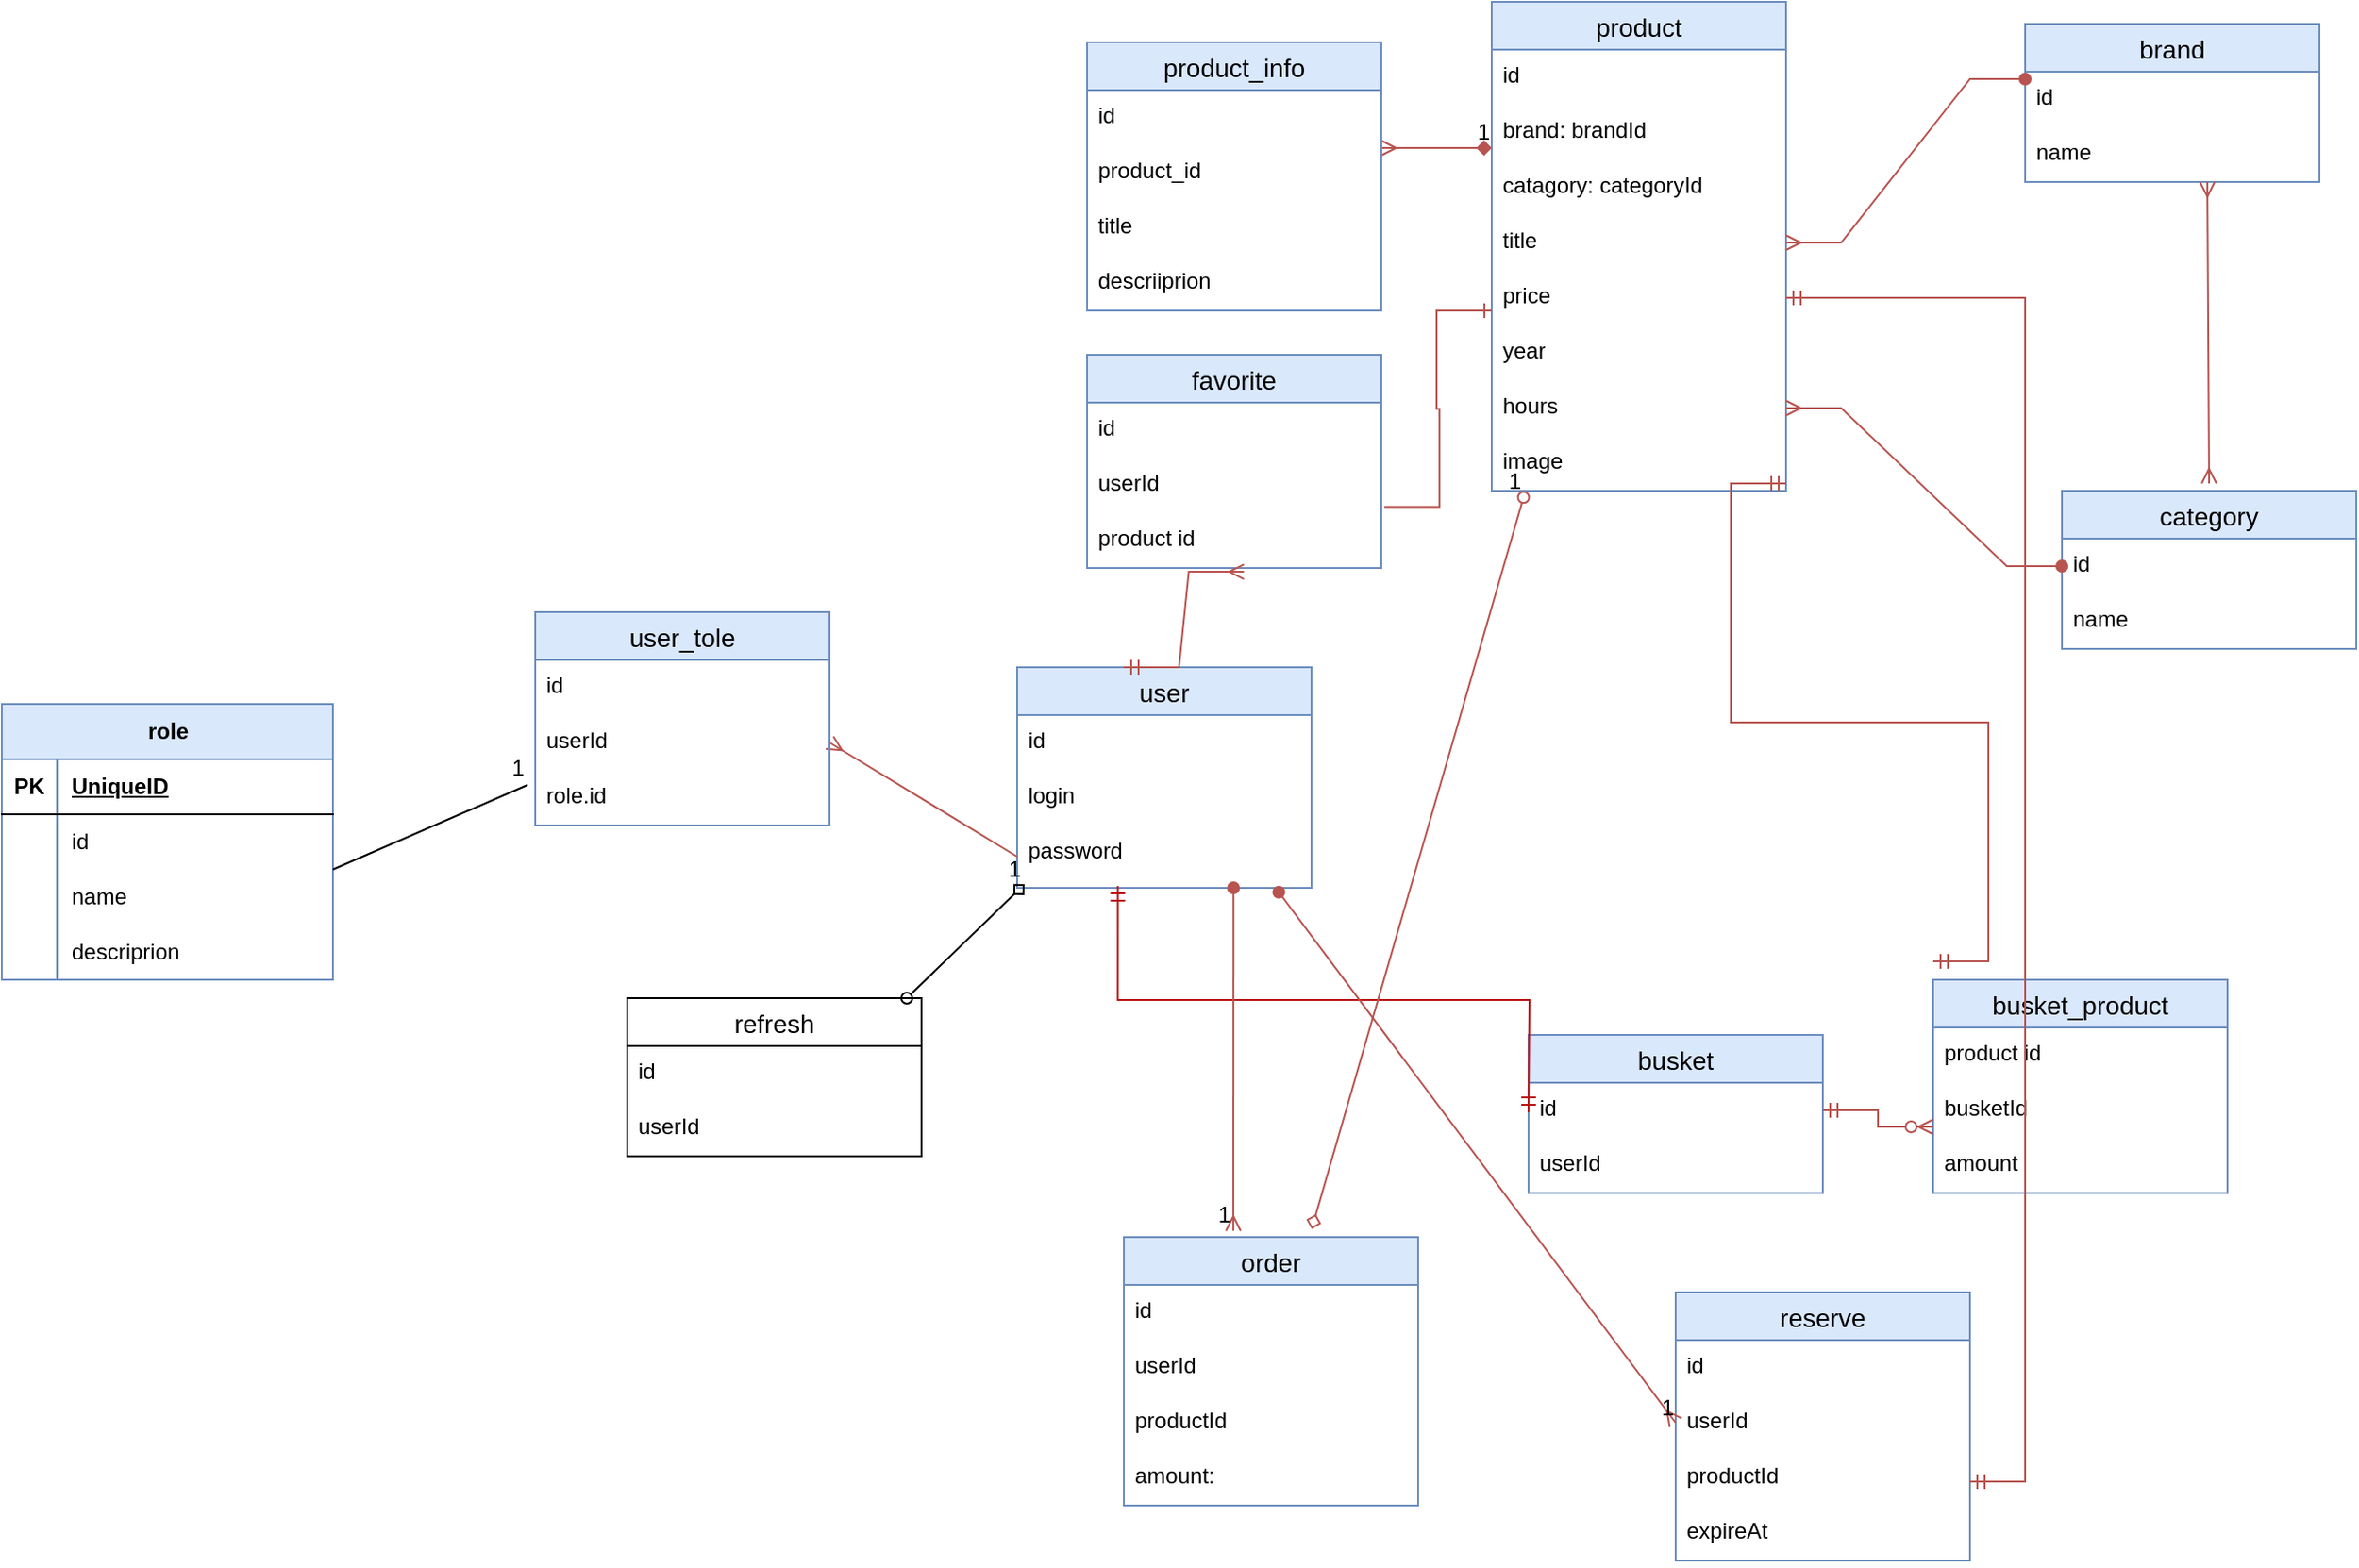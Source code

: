 <mxfile version="24.3.1" type="device">
  <diagram name="Page-1" id="EKNqSl5Tn6L0fAsmbMNE">
    <mxGraphModel dx="1707" dy="1603" grid="1" gridSize="10" guides="1" tooltips="1" connect="1" arrows="1" fold="1" page="1" pageScale="1" pageWidth="827" pageHeight="1169" math="0" shadow="0">
      <root>
        <mxCell id="0" />
        <mxCell id="1" parent="0" />
        <mxCell id="VObdQJJL5ZO1VhsStzPE-1" value="user" style="swimlane;fontStyle=0;childLayout=stackLayout;horizontal=1;startSize=26;horizontalStack=0;resizeParent=1;resizeParentMax=0;resizeLast=0;collapsible=1;marginBottom=0;align=center;fontSize=14;fillColor=#dae8fc;strokeColor=#6c8ebf;" parent="1" vertex="1">
          <mxGeometry x="12" y="10" width="160" height="120" as="geometry" />
        </mxCell>
        <mxCell id="VObdQJJL5ZO1VhsStzPE-2" value="id" style="text;strokeColor=none;fillColor=none;spacingLeft=4;spacingRight=4;overflow=hidden;rotatable=0;points=[[0,0.5],[1,0.5]];portConstraint=eastwest;fontSize=12;whiteSpace=wrap;html=1;" parent="VObdQJJL5ZO1VhsStzPE-1" vertex="1">
          <mxGeometry y="26" width="160" height="30" as="geometry" />
        </mxCell>
        <mxCell id="VObdQJJL5ZO1VhsStzPE-3" value="login" style="text;strokeColor=none;fillColor=none;spacingLeft=4;spacingRight=4;overflow=hidden;rotatable=0;points=[[0,0.5],[1,0.5]];portConstraint=eastwest;fontSize=12;whiteSpace=wrap;html=1;" parent="VObdQJJL5ZO1VhsStzPE-1" vertex="1">
          <mxGeometry y="56" width="160" height="30" as="geometry" />
        </mxCell>
        <mxCell id="VObdQJJL5ZO1VhsStzPE-5" value="&lt;div&gt;password&lt;div&gt;&lt;br&gt;&lt;/div&gt;&lt;/div&gt;" style="text;strokeColor=none;fillColor=none;spacingLeft=4;spacingRight=4;overflow=hidden;rotatable=0;points=[[0,0.5],[1,0.5]];portConstraint=eastwest;fontSize=12;whiteSpace=wrap;html=1;" parent="VObdQJJL5ZO1VhsStzPE-1" vertex="1">
          <mxGeometry y="86" width="160" height="34" as="geometry" />
        </mxCell>
        <mxCell id="VObdQJJL5ZO1VhsStzPE-8" value="role" style="shape=table;startSize=30;container=1;collapsible=1;childLayout=tableLayout;fixedRows=1;rowLines=0;fontStyle=1;align=center;resizeLast=1;html=1;fillColor=#dae8fc;strokeColor=#6c8ebf;" parent="1" vertex="1">
          <mxGeometry x="-540" y="30" width="180" height="150" as="geometry" />
        </mxCell>
        <mxCell id="VObdQJJL5ZO1VhsStzPE-9" value="" style="shape=tableRow;horizontal=0;startSize=0;swimlaneHead=0;swimlaneBody=0;fillColor=none;collapsible=0;dropTarget=0;points=[[0,0.5],[1,0.5]];portConstraint=eastwest;top=0;left=0;right=0;bottom=1;" parent="VObdQJJL5ZO1VhsStzPE-8" vertex="1">
          <mxGeometry y="30" width="180" height="30" as="geometry" />
        </mxCell>
        <mxCell id="VObdQJJL5ZO1VhsStzPE-10" value="PK" style="shape=partialRectangle;connectable=0;fillColor=none;top=0;left=0;bottom=0;right=0;fontStyle=1;overflow=hidden;whiteSpace=wrap;html=1;" parent="VObdQJJL5ZO1VhsStzPE-9" vertex="1">
          <mxGeometry width="30" height="30" as="geometry">
            <mxRectangle width="30" height="30" as="alternateBounds" />
          </mxGeometry>
        </mxCell>
        <mxCell id="VObdQJJL5ZO1VhsStzPE-11" value="UniqueID" style="shape=partialRectangle;connectable=0;fillColor=none;top=0;left=0;bottom=0;right=0;align=left;spacingLeft=6;fontStyle=5;overflow=hidden;whiteSpace=wrap;html=1;" parent="VObdQJJL5ZO1VhsStzPE-9" vertex="1">
          <mxGeometry x="30" width="150" height="30" as="geometry">
            <mxRectangle width="150" height="30" as="alternateBounds" />
          </mxGeometry>
        </mxCell>
        <mxCell id="VObdQJJL5ZO1VhsStzPE-12" value="" style="shape=tableRow;horizontal=0;startSize=0;swimlaneHead=0;swimlaneBody=0;fillColor=none;collapsible=0;dropTarget=0;points=[[0,0.5],[1,0.5]];portConstraint=eastwest;top=0;left=0;right=0;bottom=0;" parent="VObdQJJL5ZO1VhsStzPE-8" vertex="1">
          <mxGeometry y="60" width="180" height="30" as="geometry" />
        </mxCell>
        <mxCell id="VObdQJJL5ZO1VhsStzPE-13" value="" style="shape=partialRectangle;connectable=0;fillColor=none;top=0;left=0;bottom=0;right=0;editable=1;overflow=hidden;whiteSpace=wrap;html=1;" parent="VObdQJJL5ZO1VhsStzPE-12" vertex="1">
          <mxGeometry width="30" height="30" as="geometry">
            <mxRectangle width="30" height="30" as="alternateBounds" />
          </mxGeometry>
        </mxCell>
        <mxCell id="VObdQJJL5ZO1VhsStzPE-14" value="id" style="shape=partialRectangle;connectable=0;fillColor=none;top=0;left=0;bottom=0;right=0;align=left;spacingLeft=6;overflow=hidden;whiteSpace=wrap;html=1;" parent="VObdQJJL5ZO1VhsStzPE-12" vertex="1">
          <mxGeometry x="30" width="150" height="30" as="geometry">
            <mxRectangle width="150" height="30" as="alternateBounds" />
          </mxGeometry>
        </mxCell>
        <mxCell id="VObdQJJL5ZO1VhsStzPE-15" value="" style="shape=tableRow;horizontal=0;startSize=0;swimlaneHead=0;swimlaneBody=0;fillColor=none;collapsible=0;dropTarget=0;points=[[0,0.5],[1,0.5]];portConstraint=eastwest;top=0;left=0;right=0;bottom=0;" parent="VObdQJJL5ZO1VhsStzPE-8" vertex="1">
          <mxGeometry y="90" width="180" height="30" as="geometry" />
        </mxCell>
        <mxCell id="VObdQJJL5ZO1VhsStzPE-16" value="" style="shape=partialRectangle;connectable=0;fillColor=none;top=0;left=0;bottom=0;right=0;editable=1;overflow=hidden;whiteSpace=wrap;html=1;" parent="VObdQJJL5ZO1VhsStzPE-15" vertex="1">
          <mxGeometry width="30" height="30" as="geometry">
            <mxRectangle width="30" height="30" as="alternateBounds" />
          </mxGeometry>
        </mxCell>
        <mxCell id="VObdQJJL5ZO1VhsStzPE-17" value="name" style="shape=partialRectangle;connectable=0;fillColor=none;top=0;left=0;bottom=0;right=0;align=left;spacingLeft=6;overflow=hidden;whiteSpace=wrap;html=1;" parent="VObdQJJL5ZO1VhsStzPE-15" vertex="1">
          <mxGeometry x="30" width="150" height="30" as="geometry">
            <mxRectangle width="150" height="30" as="alternateBounds" />
          </mxGeometry>
        </mxCell>
        <mxCell id="VObdQJJL5ZO1VhsStzPE-18" value="" style="shape=tableRow;horizontal=0;startSize=0;swimlaneHead=0;swimlaneBody=0;fillColor=none;collapsible=0;dropTarget=0;points=[[0,0.5],[1,0.5]];portConstraint=eastwest;top=0;left=0;right=0;bottom=0;" parent="VObdQJJL5ZO1VhsStzPE-8" vertex="1">
          <mxGeometry y="120" width="180" height="30" as="geometry" />
        </mxCell>
        <mxCell id="VObdQJJL5ZO1VhsStzPE-19" value="" style="shape=partialRectangle;connectable=0;fillColor=none;top=0;left=0;bottom=0;right=0;editable=1;overflow=hidden;whiteSpace=wrap;html=1;" parent="VObdQJJL5ZO1VhsStzPE-18" vertex="1">
          <mxGeometry width="30" height="30" as="geometry">
            <mxRectangle width="30" height="30" as="alternateBounds" />
          </mxGeometry>
        </mxCell>
        <mxCell id="VObdQJJL5ZO1VhsStzPE-20" value="descriprion" style="shape=partialRectangle;connectable=0;fillColor=none;top=0;left=0;bottom=0;right=0;align=left;spacingLeft=6;overflow=hidden;whiteSpace=wrap;html=1;" parent="VObdQJJL5ZO1VhsStzPE-18" vertex="1">
          <mxGeometry x="30" width="150" height="30" as="geometry">
            <mxRectangle width="150" height="30" as="alternateBounds" />
          </mxGeometry>
        </mxCell>
        <mxCell id="VObdQJJL5ZO1VhsStzPE-30" value="" style="fontSize=12;html=1;endArrow=ERmany;rounded=0;exitX=0;exitY=0.5;exitDx=0;exitDy=0;entryX=1;entryY=0.5;entryDx=0;entryDy=0;fillColor=#f8cecc;strokeColor=#b85450;" parent="1" source="VObdQJJL5ZO1VhsStzPE-5" target="VObdQJJL5ZO1VhsStzPE-131" edge="1">
          <mxGeometry width="100" height="100" relative="1" as="geometry">
            <mxPoint x="-110.0" y="156.46" as="sourcePoint" />
            <mxPoint x="-140" y="170" as="targetPoint" />
          </mxGeometry>
        </mxCell>
        <mxCell id="VObdQJJL5ZO1VhsStzPE-31" value="product" style="swimlane;fontStyle=0;childLayout=stackLayout;horizontal=1;startSize=26;horizontalStack=0;resizeParent=1;resizeParentMax=0;resizeLast=0;collapsible=1;marginBottom=0;align=center;fontSize=14;fillColor=#dae8fc;strokeColor=#6c8ebf;" parent="1" vertex="1">
          <mxGeometry x="270" y="-352" width="160" height="266" as="geometry" />
        </mxCell>
        <mxCell id="VObdQJJL5ZO1VhsStzPE-32" value="id" style="text;strokeColor=none;fillColor=none;spacingLeft=4;spacingRight=4;overflow=hidden;rotatable=0;points=[[0,0.5],[1,0.5]];portConstraint=eastwest;fontSize=12;whiteSpace=wrap;html=1;" parent="VObdQJJL5ZO1VhsStzPE-31" vertex="1">
          <mxGeometry y="26" width="160" height="30" as="geometry" />
        </mxCell>
        <mxCell id="VObdQJJL5ZO1VhsStzPE-42" value="brand: brandId" style="text;strokeColor=none;fillColor=none;spacingLeft=4;spacingRight=4;overflow=hidden;rotatable=0;points=[[0,0.5],[1,0.5]];portConstraint=eastwest;fontSize=12;whiteSpace=wrap;html=1;" parent="VObdQJJL5ZO1VhsStzPE-31" vertex="1">
          <mxGeometry y="56" width="160" height="30" as="geometry" />
        </mxCell>
        <mxCell id="VObdQJJL5ZO1VhsStzPE-55" value="catagory: categoryId" style="text;strokeColor=none;fillColor=none;spacingLeft=4;spacingRight=4;overflow=hidden;rotatable=0;points=[[0,0.5],[1,0.5]];portConstraint=eastwest;fontSize=12;whiteSpace=wrap;html=1;" parent="VObdQJJL5ZO1VhsStzPE-31" vertex="1">
          <mxGeometry y="86" width="160" height="30" as="geometry" />
        </mxCell>
        <mxCell id="VObdQJJL5ZO1VhsStzPE-33" value="title" style="text;strokeColor=none;fillColor=none;spacingLeft=4;spacingRight=4;overflow=hidden;rotatable=0;points=[[0,0.5],[1,0.5]];portConstraint=eastwest;fontSize=12;whiteSpace=wrap;html=1;" parent="VObdQJJL5ZO1VhsStzPE-31" vertex="1">
          <mxGeometry y="116" width="160" height="30" as="geometry" />
        </mxCell>
        <mxCell id="VObdQJJL5ZO1VhsStzPE-34" value="price" style="text;strokeColor=none;fillColor=none;spacingLeft=4;spacingRight=4;overflow=hidden;rotatable=0;points=[[0,0.5],[1,0.5]];portConstraint=eastwest;fontSize=12;whiteSpace=wrap;html=1;" parent="VObdQJJL5ZO1VhsStzPE-31" vertex="1">
          <mxGeometry y="146" width="160" height="30" as="geometry" />
        </mxCell>
        <mxCell id="VObdQJJL5ZO1VhsStzPE-40" value="year" style="text;strokeColor=none;fillColor=none;spacingLeft=4;spacingRight=4;overflow=hidden;rotatable=0;points=[[0,0.5],[1,0.5]];portConstraint=eastwest;fontSize=12;whiteSpace=wrap;html=1;" parent="VObdQJJL5ZO1VhsStzPE-31" vertex="1">
          <mxGeometry y="176" width="160" height="30" as="geometry" />
        </mxCell>
        <mxCell id="VObdQJJL5ZO1VhsStzPE-41" value="hours&lt;div&gt;&lt;br&gt;&lt;/div&gt;" style="text;strokeColor=none;fillColor=none;spacingLeft=4;spacingRight=4;overflow=hidden;rotatable=0;points=[[0,0.5],[1,0.5]];portConstraint=eastwest;fontSize=12;whiteSpace=wrap;html=1;" parent="VObdQJJL5ZO1VhsStzPE-31" vertex="1">
          <mxGeometry y="206" width="160" height="30" as="geometry" />
        </mxCell>
        <mxCell id="VObdQJJL5ZO1VhsStzPE-54" value="&lt;div&gt;image&lt;/div&gt;" style="text;strokeColor=none;fillColor=none;spacingLeft=4;spacingRight=4;overflow=hidden;rotatable=0;points=[[0,0.5],[1,0.5]];portConstraint=eastwest;fontSize=12;whiteSpace=wrap;html=1;" parent="VObdQJJL5ZO1VhsStzPE-31" vertex="1">
          <mxGeometry y="236" width="160" height="30" as="geometry" />
        </mxCell>
        <mxCell id="VObdQJJL5ZO1VhsStzPE-35" value="busket" style="swimlane;fontStyle=0;childLayout=stackLayout;horizontal=1;startSize=26;horizontalStack=0;resizeParent=1;resizeParentMax=0;resizeLast=0;collapsible=1;marginBottom=0;align=center;fontSize=14;fillColor=#dae8fc;strokeColor=#6c8ebf;" parent="1" vertex="1">
          <mxGeometry x="290" y="210" width="160" height="86" as="geometry" />
        </mxCell>
        <mxCell id="VObdQJJL5ZO1VhsStzPE-36" value="id" style="text;strokeColor=none;fillColor=none;spacingLeft=4;spacingRight=4;overflow=hidden;rotatable=0;points=[[0,0.5],[1,0.5]];portConstraint=eastwest;fontSize=12;whiteSpace=wrap;html=1;" parent="VObdQJJL5ZO1VhsStzPE-35" vertex="1">
          <mxGeometry y="26" width="160" height="30" as="geometry" />
        </mxCell>
        <mxCell id="VObdQJJL5ZO1VhsStzPE-37" value="userId" style="text;strokeColor=none;fillColor=none;spacingLeft=4;spacingRight=4;overflow=hidden;rotatable=0;points=[[0,0.5],[1,0.5]];portConstraint=eastwest;fontSize=12;whiteSpace=wrap;html=1;" parent="VObdQJJL5ZO1VhsStzPE-35" vertex="1">
          <mxGeometry y="56" width="160" height="30" as="geometry" />
        </mxCell>
        <mxCell id="VObdQJJL5ZO1VhsStzPE-39" value="" style="edgeStyle=orthogonalEdgeStyle;fontSize=12;html=1;endArrow=ERmandOne;startArrow=ERmandOne;rounded=0;entryX=0.342;entryY=0.971;entryDx=0;entryDy=0;entryPerimeter=0;strokeColor=#ba1212;" parent="1" target="VObdQJJL5ZO1VhsStzPE-5" edge="1">
          <mxGeometry width="100" height="100" relative="1" as="geometry">
            <mxPoint x="290" y="252" as="sourcePoint" />
            <mxPoint x="70" y="164" as="targetPoint" />
          </mxGeometry>
        </mxCell>
        <mxCell id="VObdQJJL5ZO1VhsStzPE-43" value="brand" style="swimlane;fontStyle=0;childLayout=stackLayout;horizontal=1;startSize=26;horizontalStack=0;resizeParent=1;resizeParentMax=0;resizeLast=0;collapsible=1;marginBottom=0;align=center;fontSize=14;fillColor=#dae8fc;strokeColor=#6c8ebf;" parent="1" vertex="1">
          <mxGeometry x="560" y="-340" width="160" height="86" as="geometry" />
        </mxCell>
        <mxCell id="VObdQJJL5ZO1VhsStzPE-44" value="id" style="text;strokeColor=none;fillColor=none;spacingLeft=4;spacingRight=4;overflow=hidden;rotatable=0;points=[[0,0.5],[1,0.5]];portConstraint=eastwest;fontSize=12;whiteSpace=wrap;html=1;" parent="VObdQJJL5ZO1VhsStzPE-43" vertex="1">
          <mxGeometry y="26" width="160" height="30" as="geometry" />
        </mxCell>
        <mxCell id="VObdQJJL5ZO1VhsStzPE-45" value="name" style="text;strokeColor=none;fillColor=none;spacingLeft=4;spacingRight=4;overflow=hidden;rotatable=0;points=[[0,0.5],[1,0.5]];portConstraint=eastwest;fontSize=12;whiteSpace=wrap;html=1;" parent="VObdQJJL5ZO1VhsStzPE-43" vertex="1">
          <mxGeometry y="56" width="160" height="30" as="geometry" />
        </mxCell>
        <mxCell id="VObdQJJL5ZO1VhsStzPE-48" value="" style="edgeStyle=entityRelationEdgeStyle;fontSize=12;html=1;endArrow=oval;startArrow=ERmany;rounded=0;endFill=1;startFill=0;exitX=1;exitY=0.5;exitDx=0;exitDy=0;fillColor=#f8cecc;strokeColor=#b85450;" parent="1" source="VObdQJJL5ZO1VhsStzPE-33" edge="1">
          <mxGeometry width="100" height="100" relative="1" as="geometry">
            <mxPoint x="460" y="-210" as="sourcePoint" />
            <mxPoint x="560" y="-310" as="targetPoint" />
          </mxGeometry>
        </mxCell>
        <mxCell id="VObdQJJL5ZO1VhsStzPE-49" value="category" style="swimlane;fontStyle=0;childLayout=stackLayout;horizontal=1;startSize=26;horizontalStack=0;resizeParent=1;resizeParentMax=0;resizeLast=0;collapsible=1;marginBottom=0;align=center;fontSize=14;fillColor=#dae8fc;strokeColor=#6c8ebf;" parent="1" vertex="1">
          <mxGeometry x="580" y="-86" width="160" height="86" as="geometry" />
        </mxCell>
        <mxCell id="VObdQJJL5ZO1VhsStzPE-50" value="id" style="text;strokeColor=none;fillColor=none;spacingLeft=4;spacingRight=4;overflow=hidden;rotatable=0;points=[[0,0.5],[1,0.5]];portConstraint=eastwest;fontSize=12;whiteSpace=wrap;html=1;" parent="VObdQJJL5ZO1VhsStzPE-49" vertex="1">
          <mxGeometry y="26" width="160" height="30" as="geometry" />
        </mxCell>
        <mxCell id="VObdQJJL5ZO1VhsStzPE-51" value="name" style="text;strokeColor=none;fillColor=none;spacingLeft=4;spacingRight=4;overflow=hidden;rotatable=0;points=[[0,0.5],[1,0.5]];portConstraint=eastwest;fontSize=12;whiteSpace=wrap;html=1;" parent="VObdQJJL5ZO1VhsStzPE-49" vertex="1">
          <mxGeometry y="56" width="160" height="30" as="geometry" />
        </mxCell>
        <mxCell id="VObdQJJL5ZO1VhsStzPE-53" value="" style="edgeStyle=entityRelationEdgeStyle;fontSize=12;html=1;endArrow=oval;startArrow=ERmany;rounded=0;endFill=1;startFill=0;exitX=1;exitY=0.5;exitDx=0;exitDy=0;fillColor=#f8cecc;strokeColor=#b85450;" parent="1" source="VObdQJJL5ZO1VhsStzPE-41" target="VObdQJJL5ZO1VhsStzPE-50" edge="1">
          <mxGeometry width="100" height="100" relative="1" as="geometry">
            <mxPoint x="450" y="50" as="sourcePoint" />
            <mxPoint x="550" y="-50" as="targetPoint" />
            <Array as="points">
              <mxPoint x="450" y="-50" />
              <mxPoint x="500" y="60" />
            </Array>
          </mxGeometry>
        </mxCell>
        <mxCell id="VObdQJJL5ZO1VhsStzPE-60" value="" style="endArrow=diamond;html=1;rounded=0;endFill=1;startArrow=ERmany;startFill=0;fillColor=#f8cecc;strokeColor=#b85450;" parent="1" edge="1">
          <mxGeometry relative="1" as="geometry">
            <mxPoint x="210" y="-272.5" as="sourcePoint" />
            <mxPoint x="270" y="-272.5" as="targetPoint" />
          </mxGeometry>
        </mxCell>
        <mxCell id="VObdQJJL5ZO1VhsStzPE-61" value="1" style="resizable=0;html=1;whiteSpace=wrap;align=right;verticalAlign=bottom;" parent="VObdQJJL5ZO1VhsStzPE-60" connectable="0" vertex="1">
          <mxGeometry x="1" relative="1" as="geometry" />
        </mxCell>
        <mxCell id="VObdQJJL5ZO1VhsStzPE-62" value="" style="endArrow=ERmany;html=1;rounded=0;entryX=0.619;entryY=1;entryDx=0;entryDy=0;entryPerimeter=0;startArrow=ERmany;startFill=0;endFill=0;fillColor=#f8cecc;strokeColor=#b85450;" parent="1" target="VObdQJJL5ZO1VhsStzPE-45" edge="1">
          <mxGeometry relative="1" as="geometry">
            <mxPoint x="660" y="-90" as="sourcePoint" />
            <mxPoint x="700" y="-200" as="targetPoint" />
          </mxGeometry>
        </mxCell>
        <mxCell id="VObdQJJL5ZO1VhsStzPE-68" value="product_info" style="swimlane;fontStyle=0;childLayout=stackLayout;horizontal=1;startSize=26;horizontalStack=0;resizeParent=1;resizeParentMax=0;resizeLast=0;collapsible=1;marginBottom=0;align=center;fontSize=14;fillColor=#dae8fc;strokeColor=#6c8ebf;" parent="1" vertex="1">
          <mxGeometry x="50" y="-330" width="160" height="146" as="geometry" />
        </mxCell>
        <mxCell id="VObdQJJL5ZO1VhsStzPE-69" value="&lt;div&gt;id&lt;/div&gt;&lt;div&gt;&lt;br&gt;&lt;/div&gt;" style="text;strokeColor=none;fillColor=none;spacingLeft=4;spacingRight=4;overflow=hidden;rotatable=0;points=[[0,0.5],[1,0.5]];portConstraint=eastwest;fontSize=12;whiteSpace=wrap;html=1;" parent="VObdQJJL5ZO1VhsStzPE-68" vertex="1">
          <mxGeometry y="26" width="160" height="30" as="geometry" />
        </mxCell>
        <mxCell id="VObdQJJL5ZO1VhsStzPE-70" value="product_id" style="text;strokeColor=none;fillColor=none;spacingLeft=4;spacingRight=4;overflow=hidden;rotatable=0;points=[[0,0.5],[1,0.5]];portConstraint=eastwest;fontSize=12;whiteSpace=wrap;html=1;" parent="VObdQJJL5ZO1VhsStzPE-68" vertex="1">
          <mxGeometry y="56" width="160" height="30" as="geometry" />
        </mxCell>
        <mxCell id="VObdQJJL5ZO1VhsStzPE-71" value="title" style="text;strokeColor=none;fillColor=none;spacingLeft=4;spacingRight=4;overflow=hidden;rotatable=0;points=[[0,0.5],[1,0.5]];portConstraint=eastwest;fontSize=12;whiteSpace=wrap;html=1;" parent="VObdQJJL5ZO1VhsStzPE-68" vertex="1">
          <mxGeometry y="86" width="160" height="30" as="geometry" />
        </mxCell>
        <mxCell id="VObdQJJL5ZO1VhsStzPE-83" value="descriiprion" style="text;strokeColor=none;fillColor=none;spacingLeft=4;spacingRight=4;overflow=hidden;rotatable=0;points=[[0,0.5],[1,0.5]];portConstraint=eastwest;fontSize=12;whiteSpace=wrap;html=1;" parent="VObdQJJL5ZO1VhsStzPE-68" vertex="1">
          <mxGeometry y="116" width="160" height="30" as="geometry" />
        </mxCell>
        <mxCell id="VObdQJJL5ZO1VhsStzPE-84" value="busket_product" style="swimlane;fontStyle=0;childLayout=stackLayout;horizontal=1;startSize=26;horizontalStack=0;resizeParent=1;resizeParentMax=0;resizeLast=0;collapsible=1;marginBottom=0;align=center;fontSize=14;fillColor=#dae8fc;strokeColor=#6c8ebf;" parent="1" vertex="1">
          <mxGeometry x="510" y="180" width="160" height="116" as="geometry" />
        </mxCell>
        <mxCell id="VObdQJJL5ZO1VhsStzPE-85" value="product id" style="text;strokeColor=none;fillColor=none;spacingLeft=4;spacingRight=4;overflow=hidden;rotatable=0;points=[[0,0.5],[1,0.5]];portConstraint=eastwest;fontSize=12;whiteSpace=wrap;html=1;" parent="VObdQJJL5ZO1VhsStzPE-84" vertex="1">
          <mxGeometry y="26" width="160" height="30" as="geometry" />
        </mxCell>
        <mxCell id="VObdQJJL5ZO1VhsStzPE-86" value="busketId" style="text;strokeColor=none;fillColor=none;spacingLeft=4;spacingRight=4;overflow=hidden;rotatable=0;points=[[0,0.5],[1,0.5]];portConstraint=eastwest;fontSize=12;whiteSpace=wrap;html=1;" parent="VObdQJJL5ZO1VhsStzPE-84" vertex="1">
          <mxGeometry y="56" width="160" height="30" as="geometry" />
        </mxCell>
        <mxCell id="VObdQJJL5ZO1VhsStzPE-150" value="amount&lt;div&gt;&lt;br&gt;&lt;/div&gt;" style="text;strokeColor=none;fillColor=none;spacingLeft=4;spacingRight=4;overflow=hidden;rotatable=0;points=[[0,0.5],[1,0.5]];portConstraint=eastwest;fontSize=12;whiteSpace=wrap;html=1;" parent="VObdQJJL5ZO1VhsStzPE-84" vertex="1">
          <mxGeometry y="86" width="160" height="30" as="geometry" />
        </mxCell>
        <mxCell id="VObdQJJL5ZO1VhsStzPE-97" value="" style="edgeStyle=entityRelationEdgeStyle;fontSize=12;html=1;endArrow=ERzeroToMany;startArrow=ERmandOne;rounded=0;fillColor=#f8cecc;strokeColor=#b85450;" parent="1" source="VObdQJJL5ZO1VhsStzPE-36" edge="1">
          <mxGeometry width="100" height="100" relative="1" as="geometry">
            <mxPoint x="410" y="360" as="sourcePoint" />
            <mxPoint x="510" y="260" as="targetPoint" />
          </mxGeometry>
        </mxCell>
        <mxCell id="VObdQJJL5ZO1VhsStzPE-98" value="" style="edgeStyle=entityRelationEdgeStyle;fontSize=12;html=1;endArrow=ERmandOne;startArrow=ERmandOne;rounded=0;fillColor=#f8cecc;strokeColor=#b85450;" parent="1" edge="1">
          <mxGeometry width="100" height="100" relative="1" as="geometry">
            <mxPoint x="510" y="170" as="sourcePoint" />
            <mxPoint x="430" y="-90.0" as="targetPoint" />
            <Array as="points">
              <mxPoint x="530" y="71" />
            </Array>
          </mxGeometry>
        </mxCell>
        <mxCell id="VObdQJJL5ZO1VhsStzPE-101" value="favorite" style="swimlane;fontStyle=0;childLayout=stackLayout;horizontal=1;startSize=26;horizontalStack=0;resizeParent=1;resizeParentMax=0;resizeLast=0;collapsible=1;marginBottom=0;align=center;fontSize=14;fillColor=#dae8fc;strokeColor=#6c8ebf;" parent="1" vertex="1">
          <mxGeometry x="50" y="-160" width="160" height="116" as="geometry" />
        </mxCell>
        <mxCell id="VObdQJJL5ZO1VhsStzPE-102" value="&lt;div&gt;id&lt;/div&gt;&lt;div&gt;&lt;br&gt;&lt;/div&gt;" style="text;strokeColor=none;fillColor=none;spacingLeft=4;spacingRight=4;overflow=hidden;rotatable=0;points=[[0,0.5],[1,0.5]];portConstraint=eastwest;fontSize=12;whiteSpace=wrap;html=1;" parent="VObdQJJL5ZO1VhsStzPE-101" vertex="1">
          <mxGeometry y="26" width="160" height="30" as="geometry" />
        </mxCell>
        <mxCell id="VObdQJJL5ZO1VhsStzPE-103" value="userId" style="text;strokeColor=none;fillColor=none;spacingLeft=4;spacingRight=4;overflow=hidden;rotatable=0;points=[[0,0.5],[1,0.5]];portConstraint=eastwest;fontSize=12;whiteSpace=wrap;html=1;" parent="VObdQJJL5ZO1VhsStzPE-101" vertex="1">
          <mxGeometry y="56" width="160" height="30" as="geometry" />
        </mxCell>
        <mxCell id="VObdQJJL5ZO1VhsStzPE-106" value="" style="edgeStyle=entityRelationEdgeStyle;fontSize=12;html=1;endArrow=ERmany;startArrow=ERmandOne;rounded=0;entryX=0.533;entryY=1.067;entryDx=0;entryDy=0;entryPerimeter=0;endFill=0;fillColor=#f8cecc;strokeColor=#b85450;" parent="VObdQJJL5ZO1VhsStzPE-101" target="VObdQJJL5ZO1VhsStzPE-104" edge="1">
          <mxGeometry width="100" height="100" relative="1" as="geometry">
            <mxPoint x="20" y="170" as="sourcePoint" />
            <mxPoint x="120" y="70" as="targetPoint" />
          </mxGeometry>
        </mxCell>
        <mxCell id="VObdQJJL5ZO1VhsStzPE-104" value="product id" style="text;strokeColor=none;fillColor=none;spacingLeft=4;spacingRight=4;overflow=hidden;rotatable=0;points=[[0,0.5],[1,0.5]];portConstraint=eastwest;fontSize=12;whiteSpace=wrap;html=1;" parent="VObdQJJL5ZO1VhsStzPE-101" vertex="1">
          <mxGeometry y="86" width="160" height="30" as="geometry" />
        </mxCell>
        <mxCell id="VObdQJJL5ZO1VhsStzPE-107" value="" style="edgeStyle=entityRelationEdgeStyle;fontSize=12;html=1;endArrow=ERone;endFill=1;rounded=0;exitX=1.01;exitY=-0.108;exitDx=0;exitDy=0;exitPerimeter=0;fillColor=#f8cecc;strokeColor=#b85450;" parent="1" source="VObdQJJL5ZO1VhsStzPE-104" edge="1">
          <mxGeometry width="100" height="100" relative="1" as="geometry">
            <mxPoint x="170" y="-84" as="sourcePoint" />
            <mxPoint x="270" y="-184" as="targetPoint" />
          </mxGeometry>
        </mxCell>
        <mxCell id="VObdQJJL5ZO1VhsStzPE-108" value="order" style="swimlane;fontStyle=0;childLayout=stackLayout;horizontal=1;startSize=26;horizontalStack=0;resizeParent=1;resizeParentMax=0;resizeLast=0;collapsible=1;marginBottom=0;align=center;fontSize=14;fillColor=#dae8fc;strokeColor=#6c8ebf;" parent="1" vertex="1">
          <mxGeometry x="70" y="320" width="160" height="146" as="geometry" />
        </mxCell>
        <mxCell id="VObdQJJL5ZO1VhsStzPE-109" value="id" style="text;strokeColor=none;fillColor=none;spacingLeft=4;spacingRight=4;overflow=hidden;rotatable=0;points=[[0,0.5],[1,0.5]];portConstraint=eastwest;fontSize=12;whiteSpace=wrap;html=1;" parent="VObdQJJL5ZO1VhsStzPE-108" vertex="1">
          <mxGeometry y="26" width="160" height="30" as="geometry" />
        </mxCell>
        <mxCell id="VObdQJJL5ZO1VhsStzPE-110" value="userId" style="text;strokeColor=none;fillColor=none;spacingLeft=4;spacingRight=4;overflow=hidden;rotatable=0;points=[[0,0.5],[1,0.5]];portConstraint=eastwest;fontSize=12;whiteSpace=wrap;html=1;" parent="VObdQJJL5ZO1VhsStzPE-108" vertex="1">
          <mxGeometry y="56" width="160" height="30" as="geometry" />
        </mxCell>
        <mxCell id="VObdQJJL5ZO1VhsStzPE-111" value="productId" style="text;strokeColor=none;fillColor=none;spacingLeft=4;spacingRight=4;overflow=hidden;rotatable=0;points=[[0,0.5],[1,0.5]];portConstraint=eastwest;fontSize=12;whiteSpace=wrap;html=1;" parent="VObdQJJL5ZO1VhsStzPE-108" vertex="1">
          <mxGeometry y="86" width="160" height="30" as="geometry" />
        </mxCell>
        <mxCell id="VObdQJJL5ZO1VhsStzPE-149" value="amount:&amp;nbsp;" style="text;strokeColor=none;fillColor=none;spacingLeft=4;spacingRight=4;overflow=hidden;rotatable=0;points=[[0,0.5],[1,0.5]];portConstraint=eastwest;fontSize=12;whiteSpace=wrap;html=1;" parent="VObdQJJL5ZO1VhsStzPE-108" vertex="1">
          <mxGeometry y="116" width="160" height="30" as="geometry" />
        </mxCell>
        <mxCell id="VObdQJJL5ZO1VhsStzPE-112" value="" style="endArrow=ERmany;html=1;rounded=0;startArrow=oval;startFill=1;entryX=0.372;entryY=-0.023;entryDx=0;entryDy=0;entryPerimeter=0;exitX=0.735;exitY=1;exitDx=0;exitDy=0;exitPerimeter=0;endFill=0;fillColor=#f8cecc;strokeColor=#b85450;" parent="1" source="VObdQJJL5ZO1VhsStzPE-5" target="VObdQJJL5ZO1VhsStzPE-108" edge="1">
          <mxGeometry relative="1" as="geometry">
            <mxPoint x="142.08" y="165.666" as="sourcePoint" />
            <mxPoint x="130" y="170" as="targetPoint" />
          </mxGeometry>
        </mxCell>
        <mxCell id="VObdQJJL5ZO1VhsStzPE-113" value="1" style="resizable=0;html=1;whiteSpace=wrap;align=right;verticalAlign=bottom;" parent="VObdQJJL5ZO1VhsStzPE-112" connectable="0" vertex="1">
          <mxGeometry x="1" relative="1" as="geometry" />
        </mxCell>
        <mxCell id="VObdQJJL5ZO1VhsStzPE-114" value="" style="endArrow=oval;html=1;rounded=0;entryX=0.108;entryY=1.122;entryDx=0;entryDy=0;entryPerimeter=0;exitX=0.638;exitY=-0.03;exitDx=0;exitDy=0;exitPerimeter=0;startArrow=diamond;startFill=0;endFill=0;fillColor=#f8cecc;strokeColor=#b85450;" parent="1" source="VObdQJJL5ZO1VhsStzPE-108" target="VObdQJJL5ZO1VhsStzPE-54" edge="1">
          <mxGeometry relative="1" as="geometry">
            <mxPoint x="380" y="80" as="sourcePoint" />
            <mxPoint x="540" y="80" as="targetPoint" />
          </mxGeometry>
        </mxCell>
        <mxCell id="VObdQJJL5ZO1VhsStzPE-115" value="1" style="resizable=0;html=1;whiteSpace=wrap;align=right;verticalAlign=bottom;" parent="VObdQJJL5ZO1VhsStzPE-114" connectable="0" vertex="1">
          <mxGeometry x="1" relative="1" as="geometry" />
        </mxCell>
        <mxCell id="VObdQJJL5ZO1VhsStzPE-116" value="reserve" style="swimlane;fontStyle=0;childLayout=stackLayout;horizontal=1;startSize=26;horizontalStack=0;resizeParent=1;resizeParentMax=0;resizeLast=0;collapsible=1;marginBottom=0;align=center;fontSize=14;fillColor=#dae8fc;strokeColor=#6c8ebf;" parent="1" vertex="1">
          <mxGeometry x="370" y="350" width="160" height="146" as="geometry" />
        </mxCell>
        <mxCell id="VObdQJJL5ZO1VhsStzPE-117" value="id" style="text;strokeColor=none;fillColor=none;spacingLeft=4;spacingRight=4;overflow=hidden;rotatable=0;points=[[0,0.5],[1,0.5]];portConstraint=eastwest;fontSize=12;whiteSpace=wrap;html=1;" parent="VObdQJJL5ZO1VhsStzPE-116" vertex="1">
          <mxGeometry y="26" width="160" height="30" as="geometry" />
        </mxCell>
        <mxCell id="VObdQJJL5ZO1VhsStzPE-118" value="userId" style="text;strokeColor=none;fillColor=none;spacingLeft=4;spacingRight=4;overflow=hidden;rotatable=0;points=[[0,0.5],[1,0.5]];portConstraint=eastwest;fontSize=12;whiteSpace=wrap;html=1;" parent="VObdQJJL5ZO1VhsStzPE-116" vertex="1">
          <mxGeometry y="56" width="160" height="30" as="geometry" />
        </mxCell>
        <mxCell id="VObdQJJL5ZO1VhsStzPE-119" value="productId" style="text;strokeColor=none;fillColor=none;spacingLeft=4;spacingRight=4;overflow=hidden;rotatable=0;points=[[0,0.5],[1,0.5]];portConstraint=eastwest;fontSize=12;whiteSpace=wrap;html=1;" parent="VObdQJJL5ZO1VhsStzPE-116" vertex="1">
          <mxGeometry y="86" width="160" height="30" as="geometry" />
        </mxCell>
        <mxCell id="VObdQJJL5ZO1VhsStzPE-120" value="expireAt" style="text;strokeColor=none;fillColor=none;spacingLeft=4;spacingRight=4;overflow=hidden;rotatable=0;points=[[0,0.5],[1,0.5]];portConstraint=eastwest;fontSize=12;whiteSpace=wrap;html=1;" parent="VObdQJJL5ZO1VhsStzPE-116" vertex="1">
          <mxGeometry y="116" width="160" height="30" as="geometry" />
        </mxCell>
        <mxCell id="VObdQJJL5ZO1VhsStzPE-121" value="" style="endArrow=ERmany;html=1;rounded=0;entryX=0;entryY=0.5;entryDx=0;entryDy=0;exitX=0.889;exitY=1.069;exitDx=0;exitDy=0;exitPerimeter=0;startArrow=oval;startFill=1;endFill=0;fillColor=#f8cecc;strokeColor=#b85450;" parent="1" source="VObdQJJL5ZO1VhsStzPE-5" target="VObdQJJL5ZO1VhsStzPE-118" edge="1">
          <mxGeometry relative="1" as="geometry">
            <mxPoint x="161.28" y="165.496" as="sourcePoint" />
            <mxPoint x="620" y="240" as="targetPoint" />
          </mxGeometry>
        </mxCell>
        <mxCell id="VObdQJJL5ZO1VhsStzPE-122" value="1" style="resizable=0;html=1;whiteSpace=wrap;align=right;verticalAlign=bottom;" parent="VObdQJJL5ZO1VhsStzPE-121" connectable="0" vertex="1">
          <mxGeometry x="1" relative="1" as="geometry" />
        </mxCell>
        <mxCell id="VObdQJJL5ZO1VhsStzPE-123" value="" style="edgeStyle=entityRelationEdgeStyle;fontSize=12;html=1;endArrow=ERmandOne;startArrow=ERmandOne;rounded=0;fillColor=#f8cecc;strokeColor=#b85450;" parent="1" target="VObdQJJL5ZO1VhsStzPE-34" edge="1">
          <mxGeometry width="100" height="100" relative="1" as="geometry">
            <mxPoint x="530" y="452.99" as="sourcePoint" />
            <mxPoint x="500" y="-184.0" as="targetPoint" />
            <Array as="points">
              <mxPoint x="410" y="582.99" />
              <mxPoint x="260" y="322.99" />
            </Array>
          </mxGeometry>
        </mxCell>
        <mxCell id="VObdQJJL5ZO1VhsStzPE-129" value="user_tole" style="swimlane;fontStyle=0;childLayout=stackLayout;horizontal=1;startSize=26;horizontalStack=0;resizeParent=1;resizeParentMax=0;resizeLast=0;collapsible=1;marginBottom=0;align=center;fontSize=14;fillColor=#dae8fc;strokeColor=#6c8ebf;" parent="1" vertex="1">
          <mxGeometry x="-250" y="-20" width="160" height="116" as="geometry" />
        </mxCell>
        <mxCell id="VObdQJJL5ZO1VhsStzPE-130" value="id" style="text;strokeColor=none;fillColor=none;spacingLeft=4;spacingRight=4;overflow=hidden;rotatable=0;points=[[0,0.5],[1,0.5]];portConstraint=eastwest;fontSize=12;whiteSpace=wrap;html=1;" parent="VObdQJJL5ZO1VhsStzPE-129" vertex="1">
          <mxGeometry y="26" width="160" height="30" as="geometry" />
        </mxCell>
        <mxCell id="VObdQJJL5ZO1VhsStzPE-131" value="userId" style="text;strokeColor=none;fillColor=none;spacingLeft=4;spacingRight=4;overflow=hidden;rotatable=0;points=[[0,0.5],[1,0.5]];portConstraint=eastwest;fontSize=12;whiteSpace=wrap;html=1;" parent="VObdQJJL5ZO1VhsStzPE-129" vertex="1">
          <mxGeometry y="56" width="160" height="30" as="geometry" />
        </mxCell>
        <mxCell id="VObdQJJL5ZO1VhsStzPE-132" value="role.id&lt;div&gt;&lt;br&gt;&lt;/div&gt;" style="text;strokeColor=none;fillColor=none;spacingLeft=4;spacingRight=4;overflow=hidden;rotatable=0;points=[[0,0.5],[1,0.5]];portConstraint=eastwest;fontSize=12;whiteSpace=wrap;html=1;" parent="VObdQJJL5ZO1VhsStzPE-129" vertex="1">
          <mxGeometry y="86" width="160" height="30" as="geometry" />
        </mxCell>
        <mxCell id="VObdQJJL5ZO1VhsStzPE-147" value="" style="endArrow=none;html=1;rounded=0;exitX=1;exitY=0;exitDx=0;exitDy=0;exitPerimeter=0;entryX=-0.026;entryY=0.267;entryDx=0;entryDy=0;entryPerimeter=0;" parent="1" source="VObdQJJL5ZO1VhsStzPE-15" target="VObdQJJL5ZO1VhsStzPE-132" edge="1">
          <mxGeometry relative="1" as="geometry">
            <mxPoint x="-280" y="70" as="sourcePoint" />
            <mxPoint x="-120" y="70" as="targetPoint" />
          </mxGeometry>
        </mxCell>
        <mxCell id="VObdQJJL5ZO1VhsStzPE-148" value="1" style="resizable=0;html=1;whiteSpace=wrap;align=right;verticalAlign=bottom;" parent="VObdQJJL5ZO1VhsStzPE-147" connectable="0" vertex="1">
          <mxGeometry x="1" relative="1" as="geometry" />
        </mxCell>
        <mxCell id="OC6NgEXOnx07SyvPHAel-1" value="refresh" style="swimlane;fontStyle=0;childLayout=stackLayout;horizontal=1;startSize=26;horizontalStack=0;resizeParent=1;resizeParentMax=0;resizeLast=0;collapsible=1;marginBottom=0;align=center;fontSize=14;" vertex="1" parent="1">
          <mxGeometry x="-200" y="190" width="160" height="86" as="geometry" />
        </mxCell>
        <mxCell id="OC6NgEXOnx07SyvPHAel-2" value="id" style="text;strokeColor=none;fillColor=none;spacingLeft=4;spacingRight=4;overflow=hidden;rotatable=0;points=[[0,0.5],[1,0.5]];portConstraint=eastwest;fontSize=12;whiteSpace=wrap;html=1;" vertex="1" parent="OC6NgEXOnx07SyvPHAel-1">
          <mxGeometry y="26" width="160" height="30" as="geometry" />
        </mxCell>
        <mxCell id="OC6NgEXOnx07SyvPHAel-3" value="userId" style="text;strokeColor=none;fillColor=none;spacingLeft=4;spacingRight=4;overflow=hidden;rotatable=0;points=[[0,0.5],[1,0.5]];portConstraint=eastwest;fontSize=12;whiteSpace=wrap;html=1;" vertex="1" parent="OC6NgEXOnx07SyvPHAel-1">
          <mxGeometry y="56" width="160" height="30" as="geometry" />
        </mxCell>
        <mxCell id="OC6NgEXOnx07SyvPHAel-5" value="" style="endArrow=diamond;html=1;rounded=0;entryX=0.025;entryY=0.941;entryDx=0;entryDy=0;entryPerimeter=0;exitX=0.95;exitY=0;exitDx=0;exitDy=0;exitPerimeter=0;startArrow=oval;startFill=0;endFill=0;" edge="1" parent="1" source="OC6NgEXOnx07SyvPHAel-1" target="VObdQJJL5ZO1VhsStzPE-5">
          <mxGeometry relative="1" as="geometry">
            <mxPoint x="-40" y="180" as="sourcePoint" />
            <mxPoint x="-20" y="280" as="targetPoint" />
          </mxGeometry>
        </mxCell>
        <mxCell id="OC6NgEXOnx07SyvPHAel-6" value="1" style="resizable=0;html=1;whiteSpace=wrap;align=right;verticalAlign=bottom;" connectable="0" vertex="1" parent="OC6NgEXOnx07SyvPHAel-5">
          <mxGeometry x="1" relative="1" as="geometry" />
        </mxCell>
      </root>
    </mxGraphModel>
  </diagram>
</mxfile>
